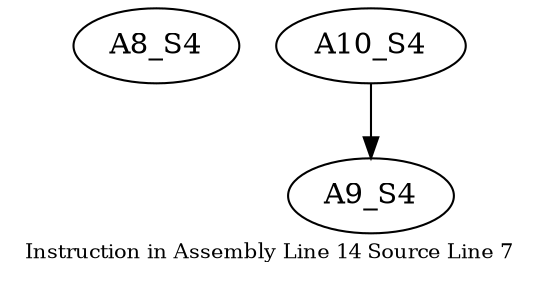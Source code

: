 digraph{
	node [ ]
	edge [ ]
	A8_S4 [ ]
	A9_S4 [ ]
	A10_S4 [ ]
	A10_S4 -> A9_S4 [ ]
	label = "Instruction in Assembly Line 14 Source Line 7"
	fontsize = "10"
}
